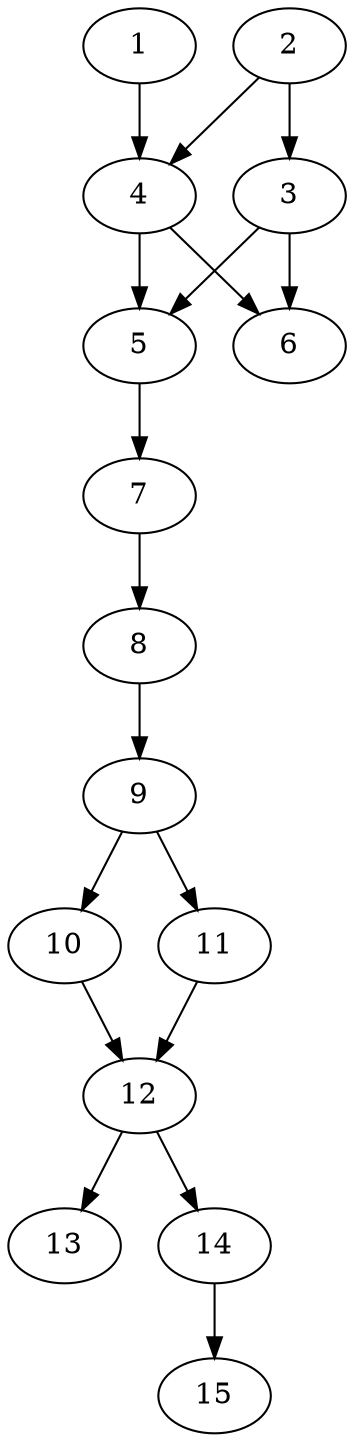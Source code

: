 // DAG automatically generated by daggen at Thu Oct  3 13:59:26 2019
// ./daggen --dot -n 15 --ccr 0.4 --fat 0.3 --regular 0.5 --density 0.9 --mindata 5242880 --maxdata 52428800 
digraph G {
  1 [size="49643520", alpha="0.19", expect_size="19857408"] 
  1 -> 4 [size ="19857408"]
  2 [size="74938880", alpha="0.19", expect_size="29975552"] 
  2 -> 3 [size ="29975552"]
  2 -> 4 [size ="29975552"]
  3 [size="30333440", alpha="0.11", expect_size="12133376"] 
  3 -> 5 [size ="12133376"]
  3 -> 6 [size ="12133376"]
  4 [size="87697920", alpha="0.02", expect_size="35079168"] 
  4 -> 5 [size ="35079168"]
  4 -> 6 [size ="35079168"]
  5 [size="127511040", alpha="0.14", expect_size="51004416"] 
  5 -> 7 [size ="51004416"]
  6 [size="17827840", alpha="0.15", expect_size="7131136"] 
  7 [size="126003200", alpha="0.03", expect_size="50401280"] 
  7 -> 8 [size ="50401280"]
  8 [size="97256960", alpha="0.15", expect_size="38902784"] 
  8 -> 9 [size ="38902784"]
  9 [size="99607040", alpha="0.02", expect_size="39842816"] 
  9 -> 10 [size ="39842816"]
  9 -> 11 [size ="39842816"]
  10 [size="92446720", alpha="0.14", expect_size="36978688"] 
  10 -> 12 [size ="36978688"]
  11 [size="129815040", alpha="0.20", expect_size="51926016"] 
  11 -> 12 [size ="51926016"]
  12 [size="124057600", alpha="0.10", expect_size="49623040"] 
  12 -> 13 [size ="49623040"]
  12 -> 14 [size ="49623040"]
  13 [size="118192640", alpha="0.04", expect_size="47277056"] 
  14 [size="67028480", alpha="0.10", expect_size="26811392"] 
  14 -> 15 [size ="26811392"]
  15 [size="80755200", alpha="0.05", expect_size="32302080"] 
}
